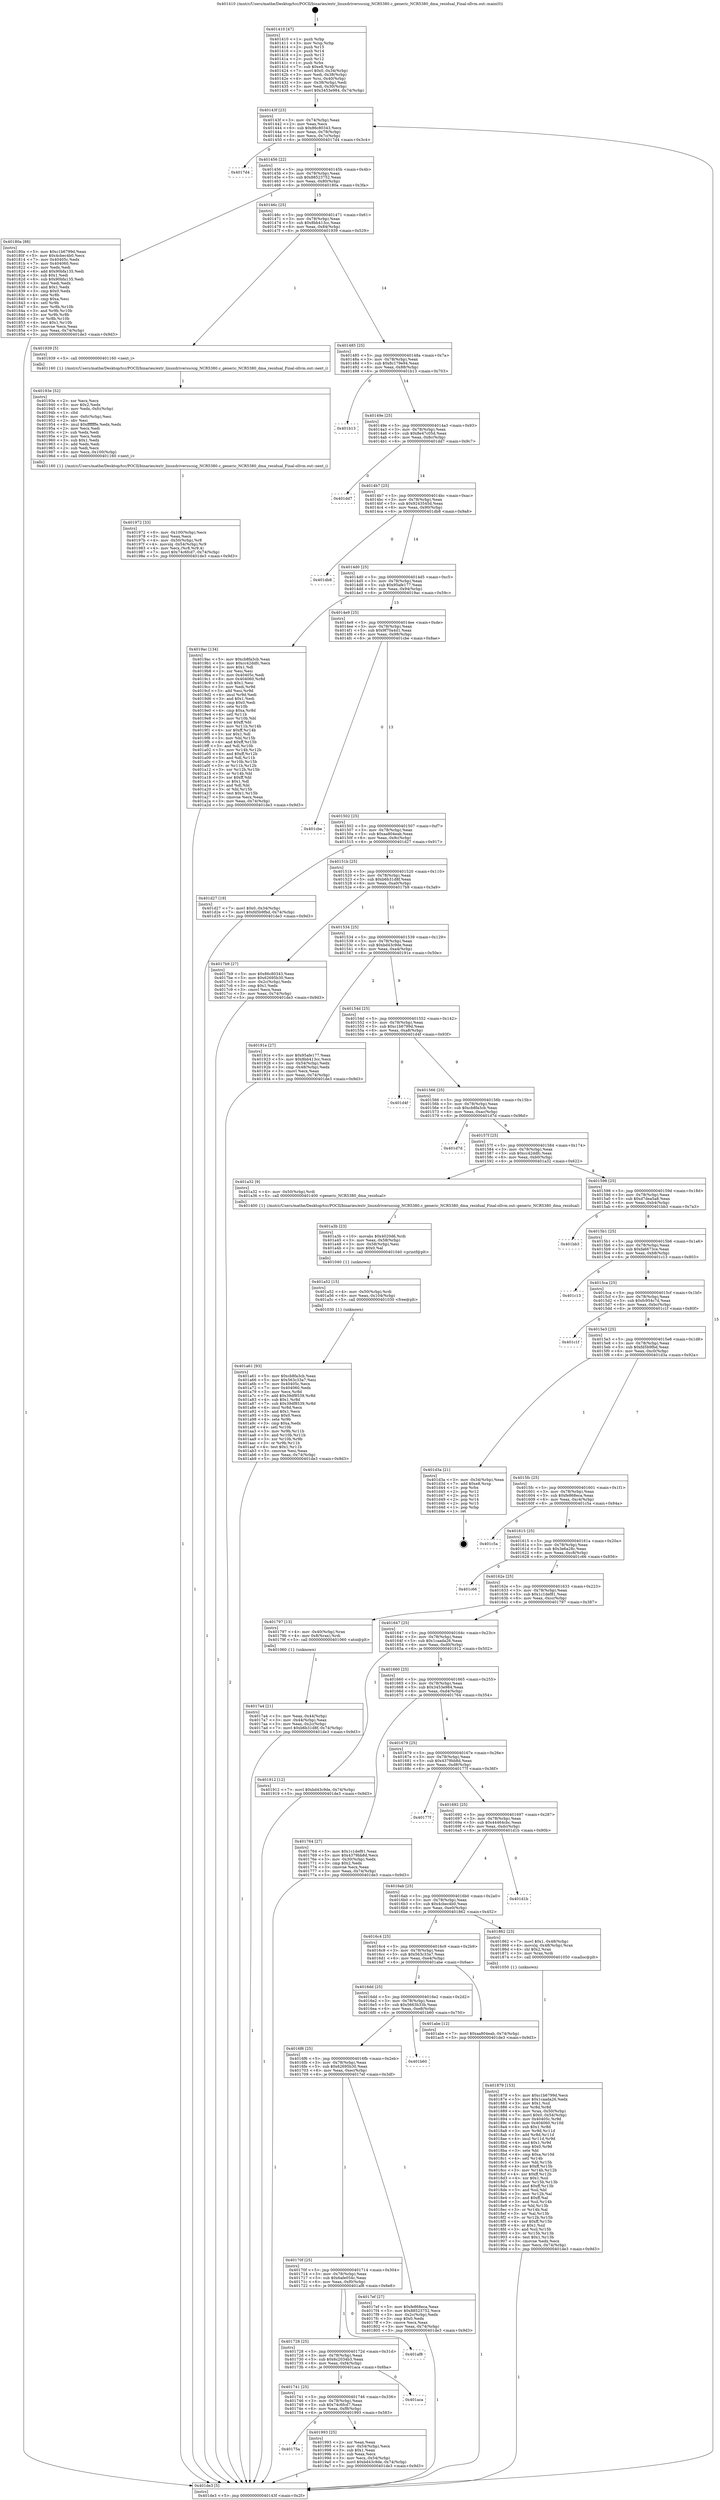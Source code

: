 digraph "0x401410" {
  label = "0x401410 (/mnt/c/Users/mathe/Desktop/tcc/POCII/binaries/extr_linuxdriversscsig_NCR5380.c_generic_NCR5380_dma_residual_Final-ollvm.out::main(0))"
  labelloc = "t"
  node[shape=record]

  Entry [label="",width=0.3,height=0.3,shape=circle,fillcolor=black,style=filled]
  "0x40143f" [label="{
     0x40143f [23]\l
     | [instrs]\l
     &nbsp;&nbsp;0x40143f \<+3\>: mov -0x74(%rbp),%eax\l
     &nbsp;&nbsp;0x401442 \<+2\>: mov %eax,%ecx\l
     &nbsp;&nbsp;0x401444 \<+6\>: sub $0x86c80343,%ecx\l
     &nbsp;&nbsp;0x40144a \<+3\>: mov %eax,-0x78(%rbp)\l
     &nbsp;&nbsp;0x40144d \<+3\>: mov %ecx,-0x7c(%rbp)\l
     &nbsp;&nbsp;0x401450 \<+6\>: je 00000000004017d4 \<main+0x3c4\>\l
  }"]
  "0x4017d4" [label="{
     0x4017d4\l
  }", style=dashed]
  "0x401456" [label="{
     0x401456 [22]\l
     | [instrs]\l
     &nbsp;&nbsp;0x401456 \<+5\>: jmp 000000000040145b \<main+0x4b\>\l
     &nbsp;&nbsp;0x40145b \<+3\>: mov -0x78(%rbp),%eax\l
     &nbsp;&nbsp;0x40145e \<+5\>: sub $0x88523752,%eax\l
     &nbsp;&nbsp;0x401463 \<+3\>: mov %eax,-0x80(%rbp)\l
     &nbsp;&nbsp;0x401466 \<+6\>: je 000000000040180a \<main+0x3fa\>\l
  }"]
  Exit [label="",width=0.3,height=0.3,shape=circle,fillcolor=black,style=filled,peripheries=2]
  "0x40180a" [label="{
     0x40180a [88]\l
     | [instrs]\l
     &nbsp;&nbsp;0x40180a \<+5\>: mov $0xc1b6799d,%eax\l
     &nbsp;&nbsp;0x40180f \<+5\>: mov $0x4cbec4b0,%ecx\l
     &nbsp;&nbsp;0x401814 \<+7\>: mov 0x40405c,%edx\l
     &nbsp;&nbsp;0x40181b \<+7\>: mov 0x404060,%esi\l
     &nbsp;&nbsp;0x401822 \<+2\>: mov %edx,%edi\l
     &nbsp;&nbsp;0x401824 \<+6\>: add $0x90bfa135,%edi\l
     &nbsp;&nbsp;0x40182a \<+3\>: sub $0x1,%edi\l
     &nbsp;&nbsp;0x40182d \<+6\>: sub $0x90bfa135,%edi\l
     &nbsp;&nbsp;0x401833 \<+3\>: imul %edi,%edx\l
     &nbsp;&nbsp;0x401836 \<+3\>: and $0x1,%edx\l
     &nbsp;&nbsp;0x401839 \<+3\>: cmp $0x0,%edx\l
     &nbsp;&nbsp;0x40183c \<+4\>: sete %r8b\l
     &nbsp;&nbsp;0x401840 \<+3\>: cmp $0xa,%esi\l
     &nbsp;&nbsp;0x401843 \<+4\>: setl %r9b\l
     &nbsp;&nbsp;0x401847 \<+3\>: mov %r8b,%r10b\l
     &nbsp;&nbsp;0x40184a \<+3\>: and %r9b,%r10b\l
     &nbsp;&nbsp;0x40184d \<+3\>: xor %r9b,%r8b\l
     &nbsp;&nbsp;0x401850 \<+3\>: or %r8b,%r10b\l
     &nbsp;&nbsp;0x401853 \<+4\>: test $0x1,%r10b\l
     &nbsp;&nbsp;0x401857 \<+3\>: cmovne %ecx,%eax\l
     &nbsp;&nbsp;0x40185a \<+3\>: mov %eax,-0x74(%rbp)\l
     &nbsp;&nbsp;0x40185d \<+5\>: jmp 0000000000401de3 \<main+0x9d3\>\l
  }"]
  "0x40146c" [label="{
     0x40146c [25]\l
     | [instrs]\l
     &nbsp;&nbsp;0x40146c \<+5\>: jmp 0000000000401471 \<main+0x61\>\l
     &nbsp;&nbsp;0x401471 \<+3\>: mov -0x78(%rbp),%eax\l
     &nbsp;&nbsp;0x401474 \<+5\>: sub $0x8bb413cc,%eax\l
     &nbsp;&nbsp;0x401479 \<+6\>: mov %eax,-0x84(%rbp)\l
     &nbsp;&nbsp;0x40147f \<+6\>: je 0000000000401939 \<main+0x529\>\l
  }"]
  "0x401a61" [label="{
     0x401a61 [93]\l
     | [instrs]\l
     &nbsp;&nbsp;0x401a61 \<+5\>: mov $0xcb8fa3cb,%eax\l
     &nbsp;&nbsp;0x401a66 \<+5\>: mov $0x563c33a7,%esi\l
     &nbsp;&nbsp;0x401a6b \<+7\>: mov 0x40405c,%ecx\l
     &nbsp;&nbsp;0x401a72 \<+7\>: mov 0x404060,%edx\l
     &nbsp;&nbsp;0x401a79 \<+3\>: mov %ecx,%r8d\l
     &nbsp;&nbsp;0x401a7c \<+7\>: add $0x39df8539,%r8d\l
     &nbsp;&nbsp;0x401a83 \<+4\>: sub $0x1,%r8d\l
     &nbsp;&nbsp;0x401a87 \<+7\>: sub $0x39df8539,%r8d\l
     &nbsp;&nbsp;0x401a8e \<+4\>: imul %r8d,%ecx\l
     &nbsp;&nbsp;0x401a92 \<+3\>: and $0x1,%ecx\l
     &nbsp;&nbsp;0x401a95 \<+3\>: cmp $0x0,%ecx\l
     &nbsp;&nbsp;0x401a98 \<+4\>: sete %r9b\l
     &nbsp;&nbsp;0x401a9c \<+3\>: cmp $0xa,%edx\l
     &nbsp;&nbsp;0x401a9f \<+4\>: setl %r10b\l
     &nbsp;&nbsp;0x401aa3 \<+3\>: mov %r9b,%r11b\l
     &nbsp;&nbsp;0x401aa6 \<+3\>: and %r10b,%r11b\l
     &nbsp;&nbsp;0x401aa9 \<+3\>: xor %r10b,%r9b\l
     &nbsp;&nbsp;0x401aac \<+3\>: or %r9b,%r11b\l
     &nbsp;&nbsp;0x401aaf \<+4\>: test $0x1,%r11b\l
     &nbsp;&nbsp;0x401ab3 \<+3\>: cmovne %esi,%eax\l
     &nbsp;&nbsp;0x401ab6 \<+3\>: mov %eax,-0x74(%rbp)\l
     &nbsp;&nbsp;0x401ab9 \<+5\>: jmp 0000000000401de3 \<main+0x9d3\>\l
  }"]
  "0x401939" [label="{
     0x401939 [5]\l
     | [instrs]\l
     &nbsp;&nbsp;0x401939 \<+5\>: call 0000000000401160 \<next_i\>\l
     | [calls]\l
     &nbsp;&nbsp;0x401160 \{1\} (/mnt/c/Users/mathe/Desktop/tcc/POCII/binaries/extr_linuxdriversscsig_NCR5380.c_generic_NCR5380_dma_residual_Final-ollvm.out::next_i)\l
  }"]
  "0x401485" [label="{
     0x401485 [25]\l
     | [instrs]\l
     &nbsp;&nbsp;0x401485 \<+5\>: jmp 000000000040148a \<main+0x7a\>\l
     &nbsp;&nbsp;0x40148a \<+3\>: mov -0x78(%rbp),%eax\l
     &nbsp;&nbsp;0x40148d \<+5\>: sub $0x8c179e94,%eax\l
     &nbsp;&nbsp;0x401492 \<+6\>: mov %eax,-0x88(%rbp)\l
     &nbsp;&nbsp;0x401498 \<+6\>: je 0000000000401b13 \<main+0x703\>\l
  }"]
  "0x401a52" [label="{
     0x401a52 [15]\l
     | [instrs]\l
     &nbsp;&nbsp;0x401a52 \<+4\>: mov -0x50(%rbp),%rdi\l
     &nbsp;&nbsp;0x401a56 \<+6\>: mov %eax,-0x104(%rbp)\l
     &nbsp;&nbsp;0x401a5c \<+5\>: call 0000000000401030 \<free@plt\>\l
     | [calls]\l
     &nbsp;&nbsp;0x401030 \{1\} (unknown)\l
  }"]
  "0x401b13" [label="{
     0x401b13\l
  }", style=dashed]
  "0x40149e" [label="{
     0x40149e [25]\l
     | [instrs]\l
     &nbsp;&nbsp;0x40149e \<+5\>: jmp 00000000004014a3 \<main+0x93\>\l
     &nbsp;&nbsp;0x4014a3 \<+3\>: mov -0x78(%rbp),%eax\l
     &nbsp;&nbsp;0x4014a6 \<+5\>: sub $0x8e47c05d,%eax\l
     &nbsp;&nbsp;0x4014ab \<+6\>: mov %eax,-0x8c(%rbp)\l
     &nbsp;&nbsp;0x4014b1 \<+6\>: je 0000000000401dd7 \<main+0x9c7\>\l
  }"]
  "0x401a3b" [label="{
     0x401a3b [23]\l
     | [instrs]\l
     &nbsp;&nbsp;0x401a3b \<+10\>: movabs $0x4020d6,%rdi\l
     &nbsp;&nbsp;0x401a45 \<+3\>: mov %eax,-0x58(%rbp)\l
     &nbsp;&nbsp;0x401a48 \<+3\>: mov -0x58(%rbp),%esi\l
     &nbsp;&nbsp;0x401a4b \<+2\>: mov $0x0,%al\l
     &nbsp;&nbsp;0x401a4d \<+5\>: call 0000000000401040 \<printf@plt\>\l
     | [calls]\l
     &nbsp;&nbsp;0x401040 \{1\} (unknown)\l
  }"]
  "0x401dd7" [label="{
     0x401dd7\l
  }", style=dashed]
  "0x4014b7" [label="{
     0x4014b7 [25]\l
     | [instrs]\l
     &nbsp;&nbsp;0x4014b7 \<+5\>: jmp 00000000004014bc \<main+0xac\>\l
     &nbsp;&nbsp;0x4014bc \<+3\>: mov -0x78(%rbp),%eax\l
     &nbsp;&nbsp;0x4014bf \<+5\>: sub $0x9243545d,%eax\l
     &nbsp;&nbsp;0x4014c4 \<+6\>: mov %eax,-0x90(%rbp)\l
     &nbsp;&nbsp;0x4014ca \<+6\>: je 0000000000401db8 \<main+0x9a8\>\l
  }"]
  "0x40175a" [label="{
     0x40175a\l
  }", style=dashed]
  "0x401db8" [label="{
     0x401db8\l
  }", style=dashed]
  "0x4014d0" [label="{
     0x4014d0 [25]\l
     | [instrs]\l
     &nbsp;&nbsp;0x4014d0 \<+5\>: jmp 00000000004014d5 \<main+0xc5\>\l
     &nbsp;&nbsp;0x4014d5 \<+3\>: mov -0x78(%rbp),%eax\l
     &nbsp;&nbsp;0x4014d8 \<+5\>: sub $0x95afe177,%eax\l
     &nbsp;&nbsp;0x4014dd \<+6\>: mov %eax,-0x94(%rbp)\l
     &nbsp;&nbsp;0x4014e3 \<+6\>: je 00000000004019ac \<main+0x59c\>\l
  }"]
  "0x401993" [label="{
     0x401993 [25]\l
     | [instrs]\l
     &nbsp;&nbsp;0x401993 \<+2\>: xor %eax,%eax\l
     &nbsp;&nbsp;0x401995 \<+3\>: mov -0x54(%rbp),%ecx\l
     &nbsp;&nbsp;0x401998 \<+3\>: sub $0x1,%eax\l
     &nbsp;&nbsp;0x40199b \<+2\>: sub %eax,%ecx\l
     &nbsp;&nbsp;0x40199d \<+3\>: mov %ecx,-0x54(%rbp)\l
     &nbsp;&nbsp;0x4019a0 \<+7\>: movl $0xbd43c9de,-0x74(%rbp)\l
     &nbsp;&nbsp;0x4019a7 \<+5\>: jmp 0000000000401de3 \<main+0x9d3\>\l
  }"]
  "0x4019ac" [label="{
     0x4019ac [134]\l
     | [instrs]\l
     &nbsp;&nbsp;0x4019ac \<+5\>: mov $0xcb8fa3cb,%eax\l
     &nbsp;&nbsp;0x4019b1 \<+5\>: mov $0xcc42ddfc,%ecx\l
     &nbsp;&nbsp;0x4019b6 \<+2\>: mov $0x1,%dl\l
     &nbsp;&nbsp;0x4019b8 \<+2\>: xor %esi,%esi\l
     &nbsp;&nbsp;0x4019ba \<+7\>: mov 0x40405c,%edi\l
     &nbsp;&nbsp;0x4019c1 \<+8\>: mov 0x404060,%r8d\l
     &nbsp;&nbsp;0x4019c9 \<+3\>: sub $0x1,%esi\l
     &nbsp;&nbsp;0x4019cc \<+3\>: mov %edi,%r9d\l
     &nbsp;&nbsp;0x4019cf \<+3\>: add %esi,%r9d\l
     &nbsp;&nbsp;0x4019d2 \<+4\>: imul %r9d,%edi\l
     &nbsp;&nbsp;0x4019d6 \<+3\>: and $0x1,%edi\l
     &nbsp;&nbsp;0x4019d9 \<+3\>: cmp $0x0,%edi\l
     &nbsp;&nbsp;0x4019dc \<+4\>: sete %r10b\l
     &nbsp;&nbsp;0x4019e0 \<+4\>: cmp $0xa,%r8d\l
     &nbsp;&nbsp;0x4019e4 \<+4\>: setl %r11b\l
     &nbsp;&nbsp;0x4019e8 \<+3\>: mov %r10b,%bl\l
     &nbsp;&nbsp;0x4019eb \<+3\>: xor $0xff,%bl\l
     &nbsp;&nbsp;0x4019ee \<+3\>: mov %r11b,%r14b\l
     &nbsp;&nbsp;0x4019f1 \<+4\>: xor $0xff,%r14b\l
     &nbsp;&nbsp;0x4019f5 \<+3\>: xor $0x1,%dl\l
     &nbsp;&nbsp;0x4019f8 \<+3\>: mov %bl,%r15b\l
     &nbsp;&nbsp;0x4019fb \<+4\>: and $0xff,%r15b\l
     &nbsp;&nbsp;0x4019ff \<+3\>: and %dl,%r10b\l
     &nbsp;&nbsp;0x401a02 \<+3\>: mov %r14b,%r12b\l
     &nbsp;&nbsp;0x401a05 \<+4\>: and $0xff,%r12b\l
     &nbsp;&nbsp;0x401a09 \<+3\>: and %dl,%r11b\l
     &nbsp;&nbsp;0x401a0c \<+3\>: or %r10b,%r15b\l
     &nbsp;&nbsp;0x401a0f \<+3\>: or %r11b,%r12b\l
     &nbsp;&nbsp;0x401a12 \<+3\>: xor %r12b,%r15b\l
     &nbsp;&nbsp;0x401a15 \<+3\>: or %r14b,%bl\l
     &nbsp;&nbsp;0x401a18 \<+3\>: xor $0xff,%bl\l
     &nbsp;&nbsp;0x401a1b \<+3\>: or $0x1,%dl\l
     &nbsp;&nbsp;0x401a1e \<+2\>: and %dl,%bl\l
     &nbsp;&nbsp;0x401a20 \<+3\>: or %bl,%r15b\l
     &nbsp;&nbsp;0x401a23 \<+4\>: test $0x1,%r15b\l
     &nbsp;&nbsp;0x401a27 \<+3\>: cmovne %ecx,%eax\l
     &nbsp;&nbsp;0x401a2a \<+3\>: mov %eax,-0x74(%rbp)\l
     &nbsp;&nbsp;0x401a2d \<+5\>: jmp 0000000000401de3 \<main+0x9d3\>\l
  }"]
  "0x4014e9" [label="{
     0x4014e9 [25]\l
     | [instrs]\l
     &nbsp;&nbsp;0x4014e9 \<+5\>: jmp 00000000004014ee \<main+0xde\>\l
     &nbsp;&nbsp;0x4014ee \<+3\>: mov -0x78(%rbp),%eax\l
     &nbsp;&nbsp;0x4014f1 \<+5\>: sub $0x9f70a4d1,%eax\l
     &nbsp;&nbsp;0x4014f6 \<+6\>: mov %eax,-0x98(%rbp)\l
     &nbsp;&nbsp;0x4014fc \<+6\>: je 0000000000401cbe \<main+0x8ae\>\l
  }"]
  "0x401741" [label="{
     0x401741 [25]\l
     | [instrs]\l
     &nbsp;&nbsp;0x401741 \<+5\>: jmp 0000000000401746 \<main+0x336\>\l
     &nbsp;&nbsp;0x401746 \<+3\>: mov -0x78(%rbp),%eax\l
     &nbsp;&nbsp;0x401749 \<+5\>: sub $0x74c6fcd7,%eax\l
     &nbsp;&nbsp;0x40174e \<+6\>: mov %eax,-0xf8(%rbp)\l
     &nbsp;&nbsp;0x401754 \<+6\>: je 0000000000401993 \<main+0x583\>\l
  }"]
  "0x401cbe" [label="{
     0x401cbe\l
  }", style=dashed]
  "0x401502" [label="{
     0x401502 [25]\l
     | [instrs]\l
     &nbsp;&nbsp;0x401502 \<+5\>: jmp 0000000000401507 \<main+0xf7\>\l
     &nbsp;&nbsp;0x401507 \<+3\>: mov -0x78(%rbp),%eax\l
     &nbsp;&nbsp;0x40150a \<+5\>: sub $0xaa804eab,%eax\l
     &nbsp;&nbsp;0x40150f \<+6\>: mov %eax,-0x9c(%rbp)\l
     &nbsp;&nbsp;0x401515 \<+6\>: je 0000000000401d27 \<main+0x917\>\l
  }"]
  "0x401aca" [label="{
     0x401aca\l
  }", style=dashed]
  "0x401d27" [label="{
     0x401d27 [19]\l
     | [instrs]\l
     &nbsp;&nbsp;0x401d27 \<+7\>: movl $0x0,-0x34(%rbp)\l
     &nbsp;&nbsp;0x401d2e \<+7\>: movl $0xfd5b9fbd,-0x74(%rbp)\l
     &nbsp;&nbsp;0x401d35 \<+5\>: jmp 0000000000401de3 \<main+0x9d3\>\l
  }"]
  "0x40151b" [label="{
     0x40151b [25]\l
     | [instrs]\l
     &nbsp;&nbsp;0x40151b \<+5\>: jmp 0000000000401520 \<main+0x110\>\l
     &nbsp;&nbsp;0x401520 \<+3\>: mov -0x78(%rbp),%eax\l
     &nbsp;&nbsp;0x401523 \<+5\>: sub $0xb6b31d8f,%eax\l
     &nbsp;&nbsp;0x401528 \<+6\>: mov %eax,-0xa0(%rbp)\l
     &nbsp;&nbsp;0x40152e \<+6\>: je 00000000004017b9 \<main+0x3a9\>\l
  }"]
  "0x401728" [label="{
     0x401728 [25]\l
     | [instrs]\l
     &nbsp;&nbsp;0x401728 \<+5\>: jmp 000000000040172d \<main+0x31d\>\l
     &nbsp;&nbsp;0x40172d \<+3\>: mov -0x78(%rbp),%eax\l
     &nbsp;&nbsp;0x401730 \<+5\>: sub $0x6c2034b3,%eax\l
     &nbsp;&nbsp;0x401735 \<+6\>: mov %eax,-0xf4(%rbp)\l
     &nbsp;&nbsp;0x40173b \<+6\>: je 0000000000401aca \<main+0x6ba\>\l
  }"]
  "0x4017b9" [label="{
     0x4017b9 [27]\l
     | [instrs]\l
     &nbsp;&nbsp;0x4017b9 \<+5\>: mov $0x86c80343,%eax\l
     &nbsp;&nbsp;0x4017be \<+5\>: mov $0x62695b30,%ecx\l
     &nbsp;&nbsp;0x4017c3 \<+3\>: mov -0x2c(%rbp),%edx\l
     &nbsp;&nbsp;0x4017c6 \<+3\>: cmp $0x1,%edx\l
     &nbsp;&nbsp;0x4017c9 \<+3\>: cmovl %ecx,%eax\l
     &nbsp;&nbsp;0x4017cc \<+3\>: mov %eax,-0x74(%rbp)\l
     &nbsp;&nbsp;0x4017cf \<+5\>: jmp 0000000000401de3 \<main+0x9d3\>\l
  }"]
  "0x401534" [label="{
     0x401534 [25]\l
     | [instrs]\l
     &nbsp;&nbsp;0x401534 \<+5\>: jmp 0000000000401539 \<main+0x129\>\l
     &nbsp;&nbsp;0x401539 \<+3\>: mov -0x78(%rbp),%eax\l
     &nbsp;&nbsp;0x40153c \<+5\>: sub $0xbd43c9de,%eax\l
     &nbsp;&nbsp;0x401541 \<+6\>: mov %eax,-0xa4(%rbp)\l
     &nbsp;&nbsp;0x401547 \<+6\>: je 000000000040191e \<main+0x50e\>\l
  }"]
  "0x401af8" [label="{
     0x401af8\l
  }", style=dashed]
  "0x40191e" [label="{
     0x40191e [27]\l
     | [instrs]\l
     &nbsp;&nbsp;0x40191e \<+5\>: mov $0x95afe177,%eax\l
     &nbsp;&nbsp;0x401923 \<+5\>: mov $0x8bb413cc,%ecx\l
     &nbsp;&nbsp;0x401928 \<+3\>: mov -0x54(%rbp),%edx\l
     &nbsp;&nbsp;0x40192b \<+3\>: cmp -0x48(%rbp),%edx\l
     &nbsp;&nbsp;0x40192e \<+3\>: cmovl %ecx,%eax\l
     &nbsp;&nbsp;0x401931 \<+3\>: mov %eax,-0x74(%rbp)\l
     &nbsp;&nbsp;0x401934 \<+5\>: jmp 0000000000401de3 \<main+0x9d3\>\l
  }"]
  "0x40154d" [label="{
     0x40154d [25]\l
     | [instrs]\l
     &nbsp;&nbsp;0x40154d \<+5\>: jmp 0000000000401552 \<main+0x142\>\l
     &nbsp;&nbsp;0x401552 \<+3\>: mov -0x78(%rbp),%eax\l
     &nbsp;&nbsp;0x401555 \<+5\>: sub $0xc1b6799d,%eax\l
     &nbsp;&nbsp;0x40155a \<+6\>: mov %eax,-0xa8(%rbp)\l
     &nbsp;&nbsp;0x401560 \<+6\>: je 0000000000401d4f \<main+0x93f\>\l
  }"]
  "0x401972" [label="{
     0x401972 [33]\l
     | [instrs]\l
     &nbsp;&nbsp;0x401972 \<+6\>: mov -0x100(%rbp),%ecx\l
     &nbsp;&nbsp;0x401978 \<+3\>: imul %eax,%ecx\l
     &nbsp;&nbsp;0x40197b \<+4\>: mov -0x50(%rbp),%r8\l
     &nbsp;&nbsp;0x40197f \<+4\>: movslq -0x54(%rbp),%r9\l
     &nbsp;&nbsp;0x401983 \<+4\>: mov %ecx,(%r8,%r9,4)\l
     &nbsp;&nbsp;0x401987 \<+7\>: movl $0x74c6fcd7,-0x74(%rbp)\l
     &nbsp;&nbsp;0x40198e \<+5\>: jmp 0000000000401de3 \<main+0x9d3\>\l
  }"]
  "0x401d4f" [label="{
     0x401d4f\l
  }", style=dashed]
  "0x401566" [label="{
     0x401566 [25]\l
     | [instrs]\l
     &nbsp;&nbsp;0x401566 \<+5\>: jmp 000000000040156b \<main+0x15b\>\l
     &nbsp;&nbsp;0x40156b \<+3\>: mov -0x78(%rbp),%eax\l
     &nbsp;&nbsp;0x40156e \<+5\>: sub $0xcb8fa3cb,%eax\l
     &nbsp;&nbsp;0x401573 \<+6\>: mov %eax,-0xac(%rbp)\l
     &nbsp;&nbsp;0x401579 \<+6\>: je 0000000000401d7d \<main+0x96d\>\l
  }"]
  "0x40193e" [label="{
     0x40193e [52]\l
     | [instrs]\l
     &nbsp;&nbsp;0x40193e \<+2\>: xor %ecx,%ecx\l
     &nbsp;&nbsp;0x401940 \<+5\>: mov $0x2,%edx\l
     &nbsp;&nbsp;0x401945 \<+6\>: mov %edx,-0xfc(%rbp)\l
     &nbsp;&nbsp;0x40194b \<+1\>: cltd\l
     &nbsp;&nbsp;0x40194c \<+6\>: mov -0xfc(%rbp),%esi\l
     &nbsp;&nbsp;0x401952 \<+2\>: idiv %esi\l
     &nbsp;&nbsp;0x401954 \<+6\>: imul $0xfffffffe,%edx,%edx\l
     &nbsp;&nbsp;0x40195a \<+2\>: mov %ecx,%edi\l
     &nbsp;&nbsp;0x40195c \<+2\>: sub %edx,%edi\l
     &nbsp;&nbsp;0x40195e \<+2\>: mov %ecx,%edx\l
     &nbsp;&nbsp;0x401960 \<+3\>: sub $0x1,%edx\l
     &nbsp;&nbsp;0x401963 \<+2\>: add %edx,%edi\l
     &nbsp;&nbsp;0x401965 \<+2\>: sub %edi,%ecx\l
     &nbsp;&nbsp;0x401967 \<+6\>: mov %ecx,-0x100(%rbp)\l
     &nbsp;&nbsp;0x40196d \<+5\>: call 0000000000401160 \<next_i\>\l
     | [calls]\l
     &nbsp;&nbsp;0x401160 \{1\} (/mnt/c/Users/mathe/Desktop/tcc/POCII/binaries/extr_linuxdriversscsig_NCR5380.c_generic_NCR5380_dma_residual_Final-ollvm.out::next_i)\l
  }"]
  "0x401d7d" [label="{
     0x401d7d\l
  }", style=dashed]
  "0x40157f" [label="{
     0x40157f [25]\l
     | [instrs]\l
     &nbsp;&nbsp;0x40157f \<+5\>: jmp 0000000000401584 \<main+0x174\>\l
     &nbsp;&nbsp;0x401584 \<+3\>: mov -0x78(%rbp),%eax\l
     &nbsp;&nbsp;0x401587 \<+5\>: sub $0xcc42ddfc,%eax\l
     &nbsp;&nbsp;0x40158c \<+6\>: mov %eax,-0xb0(%rbp)\l
     &nbsp;&nbsp;0x401592 \<+6\>: je 0000000000401a32 \<main+0x622\>\l
  }"]
  "0x401879" [label="{
     0x401879 [153]\l
     | [instrs]\l
     &nbsp;&nbsp;0x401879 \<+5\>: mov $0xc1b6799d,%ecx\l
     &nbsp;&nbsp;0x40187e \<+5\>: mov $0x1caada26,%edx\l
     &nbsp;&nbsp;0x401883 \<+3\>: mov $0x1,%sil\l
     &nbsp;&nbsp;0x401886 \<+3\>: xor %r8d,%r8d\l
     &nbsp;&nbsp;0x401889 \<+4\>: mov %rax,-0x50(%rbp)\l
     &nbsp;&nbsp;0x40188d \<+7\>: movl $0x0,-0x54(%rbp)\l
     &nbsp;&nbsp;0x401894 \<+8\>: mov 0x40405c,%r9d\l
     &nbsp;&nbsp;0x40189c \<+8\>: mov 0x404060,%r10d\l
     &nbsp;&nbsp;0x4018a4 \<+4\>: sub $0x1,%r8d\l
     &nbsp;&nbsp;0x4018a8 \<+3\>: mov %r9d,%r11d\l
     &nbsp;&nbsp;0x4018ab \<+3\>: add %r8d,%r11d\l
     &nbsp;&nbsp;0x4018ae \<+4\>: imul %r11d,%r9d\l
     &nbsp;&nbsp;0x4018b2 \<+4\>: and $0x1,%r9d\l
     &nbsp;&nbsp;0x4018b6 \<+4\>: cmp $0x0,%r9d\l
     &nbsp;&nbsp;0x4018ba \<+3\>: sete %bl\l
     &nbsp;&nbsp;0x4018bd \<+4\>: cmp $0xa,%r10d\l
     &nbsp;&nbsp;0x4018c1 \<+4\>: setl %r14b\l
     &nbsp;&nbsp;0x4018c5 \<+3\>: mov %bl,%r15b\l
     &nbsp;&nbsp;0x4018c8 \<+4\>: xor $0xff,%r15b\l
     &nbsp;&nbsp;0x4018cc \<+3\>: mov %r14b,%r12b\l
     &nbsp;&nbsp;0x4018cf \<+4\>: xor $0xff,%r12b\l
     &nbsp;&nbsp;0x4018d3 \<+4\>: xor $0x1,%sil\l
     &nbsp;&nbsp;0x4018d7 \<+3\>: mov %r15b,%r13b\l
     &nbsp;&nbsp;0x4018da \<+4\>: and $0xff,%r13b\l
     &nbsp;&nbsp;0x4018de \<+3\>: and %sil,%bl\l
     &nbsp;&nbsp;0x4018e1 \<+3\>: mov %r12b,%al\l
     &nbsp;&nbsp;0x4018e4 \<+2\>: and $0xff,%al\l
     &nbsp;&nbsp;0x4018e6 \<+3\>: and %sil,%r14b\l
     &nbsp;&nbsp;0x4018e9 \<+3\>: or %bl,%r13b\l
     &nbsp;&nbsp;0x4018ec \<+3\>: or %r14b,%al\l
     &nbsp;&nbsp;0x4018ef \<+3\>: xor %al,%r13b\l
     &nbsp;&nbsp;0x4018f2 \<+3\>: or %r12b,%r15b\l
     &nbsp;&nbsp;0x4018f5 \<+4\>: xor $0xff,%r15b\l
     &nbsp;&nbsp;0x4018f9 \<+4\>: or $0x1,%sil\l
     &nbsp;&nbsp;0x4018fd \<+3\>: and %sil,%r15b\l
     &nbsp;&nbsp;0x401900 \<+3\>: or %r15b,%r13b\l
     &nbsp;&nbsp;0x401903 \<+4\>: test $0x1,%r13b\l
     &nbsp;&nbsp;0x401907 \<+3\>: cmovne %edx,%ecx\l
     &nbsp;&nbsp;0x40190a \<+3\>: mov %ecx,-0x74(%rbp)\l
     &nbsp;&nbsp;0x40190d \<+5\>: jmp 0000000000401de3 \<main+0x9d3\>\l
  }"]
  "0x401a32" [label="{
     0x401a32 [9]\l
     | [instrs]\l
     &nbsp;&nbsp;0x401a32 \<+4\>: mov -0x50(%rbp),%rdi\l
     &nbsp;&nbsp;0x401a36 \<+5\>: call 0000000000401400 \<generic_NCR5380_dma_residual\>\l
     | [calls]\l
     &nbsp;&nbsp;0x401400 \{1\} (/mnt/c/Users/mathe/Desktop/tcc/POCII/binaries/extr_linuxdriversscsig_NCR5380.c_generic_NCR5380_dma_residual_Final-ollvm.out::generic_NCR5380_dma_residual)\l
  }"]
  "0x401598" [label="{
     0x401598 [25]\l
     | [instrs]\l
     &nbsp;&nbsp;0x401598 \<+5\>: jmp 000000000040159d \<main+0x18d\>\l
     &nbsp;&nbsp;0x40159d \<+3\>: mov -0x78(%rbp),%eax\l
     &nbsp;&nbsp;0x4015a0 \<+5\>: sub $0xd7dea5a8,%eax\l
     &nbsp;&nbsp;0x4015a5 \<+6\>: mov %eax,-0xb4(%rbp)\l
     &nbsp;&nbsp;0x4015ab \<+6\>: je 0000000000401bb3 \<main+0x7a3\>\l
  }"]
  "0x40170f" [label="{
     0x40170f [25]\l
     | [instrs]\l
     &nbsp;&nbsp;0x40170f \<+5\>: jmp 0000000000401714 \<main+0x304\>\l
     &nbsp;&nbsp;0x401714 \<+3\>: mov -0x78(%rbp),%eax\l
     &nbsp;&nbsp;0x401717 \<+5\>: sub $0x6afe054c,%eax\l
     &nbsp;&nbsp;0x40171c \<+6\>: mov %eax,-0xf0(%rbp)\l
     &nbsp;&nbsp;0x401722 \<+6\>: je 0000000000401af8 \<main+0x6e8\>\l
  }"]
  "0x401bb3" [label="{
     0x401bb3\l
  }", style=dashed]
  "0x4015b1" [label="{
     0x4015b1 [25]\l
     | [instrs]\l
     &nbsp;&nbsp;0x4015b1 \<+5\>: jmp 00000000004015b6 \<main+0x1a6\>\l
     &nbsp;&nbsp;0x4015b6 \<+3\>: mov -0x78(%rbp),%eax\l
     &nbsp;&nbsp;0x4015b9 \<+5\>: sub $0xfa6673ce,%eax\l
     &nbsp;&nbsp;0x4015be \<+6\>: mov %eax,-0xb8(%rbp)\l
     &nbsp;&nbsp;0x4015c4 \<+6\>: je 0000000000401c13 \<main+0x803\>\l
  }"]
  "0x4017ef" [label="{
     0x4017ef [27]\l
     | [instrs]\l
     &nbsp;&nbsp;0x4017ef \<+5\>: mov $0xfe868eca,%eax\l
     &nbsp;&nbsp;0x4017f4 \<+5\>: mov $0x88523752,%ecx\l
     &nbsp;&nbsp;0x4017f9 \<+3\>: mov -0x2c(%rbp),%edx\l
     &nbsp;&nbsp;0x4017fc \<+3\>: cmp $0x0,%edx\l
     &nbsp;&nbsp;0x4017ff \<+3\>: cmove %ecx,%eax\l
     &nbsp;&nbsp;0x401802 \<+3\>: mov %eax,-0x74(%rbp)\l
     &nbsp;&nbsp;0x401805 \<+5\>: jmp 0000000000401de3 \<main+0x9d3\>\l
  }"]
  "0x401c13" [label="{
     0x401c13\l
  }", style=dashed]
  "0x4015ca" [label="{
     0x4015ca [25]\l
     | [instrs]\l
     &nbsp;&nbsp;0x4015ca \<+5\>: jmp 00000000004015cf \<main+0x1bf\>\l
     &nbsp;&nbsp;0x4015cf \<+3\>: mov -0x78(%rbp),%eax\l
     &nbsp;&nbsp;0x4015d2 \<+5\>: sub $0xfc954c7d,%eax\l
     &nbsp;&nbsp;0x4015d7 \<+6\>: mov %eax,-0xbc(%rbp)\l
     &nbsp;&nbsp;0x4015dd \<+6\>: je 0000000000401c1f \<main+0x80f\>\l
  }"]
  "0x4016f6" [label="{
     0x4016f6 [25]\l
     | [instrs]\l
     &nbsp;&nbsp;0x4016f6 \<+5\>: jmp 00000000004016fb \<main+0x2eb\>\l
     &nbsp;&nbsp;0x4016fb \<+3\>: mov -0x78(%rbp),%eax\l
     &nbsp;&nbsp;0x4016fe \<+5\>: sub $0x62695b30,%eax\l
     &nbsp;&nbsp;0x401703 \<+6\>: mov %eax,-0xec(%rbp)\l
     &nbsp;&nbsp;0x401709 \<+6\>: je 00000000004017ef \<main+0x3df\>\l
  }"]
  "0x401c1f" [label="{
     0x401c1f\l
  }", style=dashed]
  "0x4015e3" [label="{
     0x4015e3 [25]\l
     | [instrs]\l
     &nbsp;&nbsp;0x4015e3 \<+5\>: jmp 00000000004015e8 \<main+0x1d8\>\l
     &nbsp;&nbsp;0x4015e8 \<+3\>: mov -0x78(%rbp),%eax\l
     &nbsp;&nbsp;0x4015eb \<+5\>: sub $0xfd5b9fbd,%eax\l
     &nbsp;&nbsp;0x4015f0 \<+6\>: mov %eax,-0xc0(%rbp)\l
     &nbsp;&nbsp;0x4015f6 \<+6\>: je 0000000000401d3a \<main+0x92a\>\l
  }"]
  "0x401b60" [label="{
     0x401b60\l
  }", style=dashed]
  "0x401d3a" [label="{
     0x401d3a [21]\l
     | [instrs]\l
     &nbsp;&nbsp;0x401d3a \<+3\>: mov -0x34(%rbp),%eax\l
     &nbsp;&nbsp;0x401d3d \<+7\>: add $0xe8,%rsp\l
     &nbsp;&nbsp;0x401d44 \<+1\>: pop %rbx\l
     &nbsp;&nbsp;0x401d45 \<+2\>: pop %r12\l
     &nbsp;&nbsp;0x401d47 \<+2\>: pop %r13\l
     &nbsp;&nbsp;0x401d49 \<+2\>: pop %r14\l
     &nbsp;&nbsp;0x401d4b \<+2\>: pop %r15\l
     &nbsp;&nbsp;0x401d4d \<+1\>: pop %rbp\l
     &nbsp;&nbsp;0x401d4e \<+1\>: ret\l
  }"]
  "0x4015fc" [label="{
     0x4015fc [25]\l
     | [instrs]\l
     &nbsp;&nbsp;0x4015fc \<+5\>: jmp 0000000000401601 \<main+0x1f1\>\l
     &nbsp;&nbsp;0x401601 \<+3\>: mov -0x78(%rbp),%eax\l
     &nbsp;&nbsp;0x401604 \<+5\>: sub $0xfe868eca,%eax\l
     &nbsp;&nbsp;0x401609 \<+6\>: mov %eax,-0xc4(%rbp)\l
     &nbsp;&nbsp;0x40160f \<+6\>: je 0000000000401c5a \<main+0x84a\>\l
  }"]
  "0x4016dd" [label="{
     0x4016dd [25]\l
     | [instrs]\l
     &nbsp;&nbsp;0x4016dd \<+5\>: jmp 00000000004016e2 \<main+0x2d2\>\l
     &nbsp;&nbsp;0x4016e2 \<+3\>: mov -0x78(%rbp),%eax\l
     &nbsp;&nbsp;0x4016e5 \<+5\>: sub $0x5663b33b,%eax\l
     &nbsp;&nbsp;0x4016ea \<+6\>: mov %eax,-0xe8(%rbp)\l
     &nbsp;&nbsp;0x4016f0 \<+6\>: je 0000000000401b60 \<main+0x750\>\l
  }"]
  "0x401c5a" [label="{
     0x401c5a\l
  }", style=dashed]
  "0x401615" [label="{
     0x401615 [25]\l
     | [instrs]\l
     &nbsp;&nbsp;0x401615 \<+5\>: jmp 000000000040161a \<main+0x20a\>\l
     &nbsp;&nbsp;0x40161a \<+3\>: mov -0x78(%rbp),%eax\l
     &nbsp;&nbsp;0x40161d \<+5\>: sub $0x3e6a28c,%eax\l
     &nbsp;&nbsp;0x401622 \<+6\>: mov %eax,-0xc8(%rbp)\l
     &nbsp;&nbsp;0x401628 \<+6\>: je 0000000000401c66 \<main+0x856\>\l
  }"]
  "0x401abe" [label="{
     0x401abe [12]\l
     | [instrs]\l
     &nbsp;&nbsp;0x401abe \<+7\>: movl $0xaa804eab,-0x74(%rbp)\l
     &nbsp;&nbsp;0x401ac5 \<+5\>: jmp 0000000000401de3 \<main+0x9d3\>\l
  }"]
  "0x401c66" [label="{
     0x401c66\l
  }", style=dashed]
  "0x40162e" [label="{
     0x40162e [25]\l
     | [instrs]\l
     &nbsp;&nbsp;0x40162e \<+5\>: jmp 0000000000401633 \<main+0x223\>\l
     &nbsp;&nbsp;0x401633 \<+3\>: mov -0x78(%rbp),%eax\l
     &nbsp;&nbsp;0x401636 \<+5\>: sub $0x1c1def81,%eax\l
     &nbsp;&nbsp;0x40163b \<+6\>: mov %eax,-0xcc(%rbp)\l
     &nbsp;&nbsp;0x401641 \<+6\>: je 0000000000401797 \<main+0x387\>\l
  }"]
  "0x4016c4" [label="{
     0x4016c4 [25]\l
     | [instrs]\l
     &nbsp;&nbsp;0x4016c4 \<+5\>: jmp 00000000004016c9 \<main+0x2b9\>\l
     &nbsp;&nbsp;0x4016c9 \<+3\>: mov -0x78(%rbp),%eax\l
     &nbsp;&nbsp;0x4016cc \<+5\>: sub $0x563c33a7,%eax\l
     &nbsp;&nbsp;0x4016d1 \<+6\>: mov %eax,-0xe4(%rbp)\l
     &nbsp;&nbsp;0x4016d7 \<+6\>: je 0000000000401abe \<main+0x6ae\>\l
  }"]
  "0x401797" [label="{
     0x401797 [13]\l
     | [instrs]\l
     &nbsp;&nbsp;0x401797 \<+4\>: mov -0x40(%rbp),%rax\l
     &nbsp;&nbsp;0x40179b \<+4\>: mov 0x8(%rax),%rdi\l
     &nbsp;&nbsp;0x40179f \<+5\>: call 0000000000401060 \<atoi@plt\>\l
     | [calls]\l
     &nbsp;&nbsp;0x401060 \{1\} (unknown)\l
  }"]
  "0x401647" [label="{
     0x401647 [25]\l
     | [instrs]\l
     &nbsp;&nbsp;0x401647 \<+5\>: jmp 000000000040164c \<main+0x23c\>\l
     &nbsp;&nbsp;0x40164c \<+3\>: mov -0x78(%rbp),%eax\l
     &nbsp;&nbsp;0x40164f \<+5\>: sub $0x1caada26,%eax\l
     &nbsp;&nbsp;0x401654 \<+6\>: mov %eax,-0xd0(%rbp)\l
     &nbsp;&nbsp;0x40165a \<+6\>: je 0000000000401912 \<main+0x502\>\l
  }"]
  "0x401862" [label="{
     0x401862 [23]\l
     | [instrs]\l
     &nbsp;&nbsp;0x401862 \<+7\>: movl $0x1,-0x48(%rbp)\l
     &nbsp;&nbsp;0x401869 \<+4\>: movslq -0x48(%rbp),%rax\l
     &nbsp;&nbsp;0x40186d \<+4\>: shl $0x2,%rax\l
     &nbsp;&nbsp;0x401871 \<+3\>: mov %rax,%rdi\l
     &nbsp;&nbsp;0x401874 \<+5\>: call 0000000000401050 \<malloc@plt\>\l
     | [calls]\l
     &nbsp;&nbsp;0x401050 \{1\} (unknown)\l
  }"]
  "0x401912" [label="{
     0x401912 [12]\l
     | [instrs]\l
     &nbsp;&nbsp;0x401912 \<+7\>: movl $0xbd43c9de,-0x74(%rbp)\l
     &nbsp;&nbsp;0x401919 \<+5\>: jmp 0000000000401de3 \<main+0x9d3\>\l
  }"]
  "0x401660" [label="{
     0x401660 [25]\l
     | [instrs]\l
     &nbsp;&nbsp;0x401660 \<+5\>: jmp 0000000000401665 \<main+0x255\>\l
     &nbsp;&nbsp;0x401665 \<+3\>: mov -0x78(%rbp),%eax\l
     &nbsp;&nbsp;0x401668 \<+5\>: sub $0x3453e984,%eax\l
     &nbsp;&nbsp;0x40166d \<+6\>: mov %eax,-0xd4(%rbp)\l
     &nbsp;&nbsp;0x401673 \<+6\>: je 0000000000401764 \<main+0x354\>\l
  }"]
  "0x4016ab" [label="{
     0x4016ab [25]\l
     | [instrs]\l
     &nbsp;&nbsp;0x4016ab \<+5\>: jmp 00000000004016b0 \<main+0x2a0\>\l
     &nbsp;&nbsp;0x4016b0 \<+3\>: mov -0x78(%rbp),%eax\l
     &nbsp;&nbsp;0x4016b3 \<+5\>: sub $0x4cbec4b0,%eax\l
     &nbsp;&nbsp;0x4016b8 \<+6\>: mov %eax,-0xe0(%rbp)\l
     &nbsp;&nbsp;0x4016be \<+6\>: je 0000000000401862 \<main+0x452\>\l
  }"]
  "0x401764" [label="{
     0x401764 [27]\l
     | [instrs]\l
     &nbsp;&nbsp;0x401764 \<+5\>: mov $0x1c1def81,%eax\l
     &nbsp;&nbsp;0x401769 \<+5\>: mov $0x4379bb8d,%ecx\l
     &nbsp;&nbsp;0x40176e \<+3\>: mov -0x30(%rbp),%edx\l
     &nbsp;&nbsp;0x401771 \<+3\>: cmp $0x2,%edx\l
     &nbsp;&nbsp;0x401774 \<+3\>: cmovne %ecx,%eax\l
     &nbsp;&nbsp;0x401777 \<+3\>: mov %eax,-0x74(%rbp)\l
     &nbsp;&nbsp;0x40177a \<+5\>: jmp 0000000000401de3 \<main+0x9d3\>\l
  }"]
  "0x401679" [label="{
     0x401679 [25]\l
     | [instrs]\l
     &nbsp;&nbsp;0x401679 \<+5\>: jmp 000000000040167e \<main+0x26e\>\l
     &nbsp;&nbsp;0x40167e \<+3\>: mov -0x78(%rbp),%eax\l
     &nbsp;&nbsp;0x401681 \<+5\>: sub $0x4379bb8d,%eax\l
     &nbsp;&nbsp;0x401686 \<+6\>: mov %eax,-0xd8(%rbp)\l
     &nbsp;&nbsp;0x40168c \<+6\>: je 000000000040177f \<main+0x36f\>\l
  }"]
  "0x401de3" [label="{
     0x401de3 [5]\l
     | [instrs]\l
     &nbsp;&nbsp;0x401de3 \<+5\>: jmp 000000000040143f \<main+0x2f\>\l
  }"]
  "0x401410" [label="{
     0x401410 [47]\l
     | [instrs]\l
     &nbsp;&nbsp;0x401410 \<+1\>: push %rbp\l
     &nbsp;&nbsp;0x401411 \<+3\>: mov %rsp,%rbp\l
     &nbsp;&nbsp;0x401414 \<+2\>: push %r15\l
     &nbsp;&nbsp;0x401416 \<+2\>: push %r14\l
     &nbsp;&nbsp;0x401418 \<+2\>: push %r13\l
     &nbsp;&nbsp;0x40141a \<+2\>: push %r12\l
     &nbsp;&nbsp;0x40141c \<+1\>: push %rbx\l
     &nbsp;&nbsp;0x40141d \<+7\>: sub $0xe8,%rsp\l
     &nbsp;&nbsp;0x401424 \<+7\>: movl $0x0,-0x34(%rbp)\l
     &nbsp;&nbsp;0x40142b \<+3\>: mov %edi,-0x38(%rbp)\l
     &nbsp;&nbsp;0x40142e \<+4\>: mov %rsi,-0x40(%rbp)\l
     &nbsp;&nbsp;0x401432 \<+3\>: mov -0x38(%rbp),%edi\l
     &nbsp;&nbsp;0x401435 \<+3\>: mov %edi,-0x30(%rbp)\l
     &nbsp;&nbsp;0x401438 \<+7\>: movl $0x3453e984,-0x74(%rbp)\l
  }"]
  "0x4017a4" [label="{
     0x4017a4 [21]\l
     | [instrs]\l
     &nbsp;&nbsp;0x4017a4 \<+3\>: mov %eax,-0x44(%rbp)\l
     &nbsp;&nbsp;0x4017a7 \<+3\>: mov -0x44(%rbp),%eax\l
     &nbsp;&nbsp;0x4017aa \<+3\>: mov %eax,-0x2c(%rbp)\l
     &nbsp;&nbsp;0x4017ad \<+7\>: movl $0xb6b31d8f,-0x74(%rbp)\l
     &nbsp;&nbsp;0x4017b4 \<+5\>: jmp 0000000000401de3 \<main+0x9d3\>\l
  }"]
  "0x401d1b" [label="{
     0x401d1b\l
  }", style=dashed]
  "0x40177f" [label="{
     0x40177f\l
  }", style=dashed]
  "0x401692" [label="{
     0x401692 [25]\l
     | [instrs]\l
     &nbsp;&nbsp;0x401692 \<+5\>: jmp 0000000000401697 \<main+0x287\>\l
     &nbsp;&nbsp;0x401697 \<+3\>: mov -0x78(%rbp),%eax\l
     &nbsp;&nbsp;0x40169a \<+5\>: sub $0x44464cbc,%eax\l
     &nbsp;&nbsp;0x40169f \<+6\>: mov %eax,-0xdc(%rbp)\l
     &nbsp;&nbsp;0x4016a5 \<+6\>: je 0000000000401d1b \<main+0x90b\>\l
  }"]
  Entry -> "0x401410" [label=" 1"]
  "0x40143f" -> "0x4017d4" [label=" 0"]
  "0x40143f" -> "0x401456" [label=" 16"]
  "0x401d3a" -> Exit [label=" 1"]
  "0x401456" -> "0x40180a" [label=" 1"]
  "0x401456" -> "0x40146c" [label=" 15"]
  "0x401d27" -> "0x401de3" [label=" 1"]
  "0x40146c" -> "0x401939" [label=" 1"]
  "0x40146c" -> "0x401485" [label=" 14"]
  "0x401abe" -> "0x401de3" [label=" 1"]
  "0x401485" -> "0x401b13" [label=" 0"]
  "0x401485" -> "0x40149e" [label=" 14"]
  "0x401a61" -> "0x401de3" [label=" 1"]
  "0x40149e" -> "0x401dd7" [label=" 0"]
  "0x40149e" -> "0x4014b7" [label=" 14"]
  "0x401a52" -> "0x401a61" [label=" 1"]
  "0x4014b7" -> "0x401db8" [label=" 0"]
  "0x4014b7" -> "0x4014d0" [label=" 14"]
  "0x401a3b" -> "0x401a52" [label=" 1"]
  "0x4014d0" -> "0x4019ac" [label=" 1"]
  "0x4014d0" -> "0x4014e9" [label=" 13"]
  "0x401a32" -> "0x401a3b" [label=" 1"]
  "0x4014e9" -> "0x401cbe" [label=" 0"]
  "0x4014e9" -> "0x401502" [label=" 13"]
  "0x401993" -> "0x401de3" [label=" 1"]
  "0x401502" -> "0x401d27" [label=" 1"]
  "0x401502" -> "0x40151b" [label=" 12"]
  "0x401741" -> "0x40175a" [label=" 0"]
  "0x40151b" -> "0x4017b9" [label=" 1"]
  "0x40151b" -> "0x401534" [label=" 11"]
  "0x4019ac" -> "0x401de3" [label=" 1"]
  "0x401534" -> "0x40191e" [label=" 2"]
  "0x401534" -> "0x40154d" [label=" 9"]
  "0x401728" -> "0x401741" [label=" 1"]
  "0x40154d" -> "0x401d4f" [label=" 0"]
  "0x40154d" -> "0x401566" [label=" 9"]
  "0x401741" -> "0x401993" [label=" 1"]
  "0x401566" -> "0x401d7d" [label=" 0"]
  "0x401566" -> "0x40157f" [label=" 9"]
  "0x40170f" -> "0x401728" [label=" 1"]
  "0x40157f" -> "0x401a32" [label=" 1"]
  "0x40157f" -> "0x401598" [label=" 8"]
  "0x40170f" -> "0x401af8" [label=" 0"]
  "0x401598" -> "0x401bb3" [label=" 0"]
  "0x401598" -> "0x4015b1" [label=" 8"]
  "0x401728" -> "0x401aca" [label=" 0"]
  "0x4015b1" -> "0x401c13" [label=" 0"]
  "0x4015b1" -> "0x4015ca" [label=" 8"]
  "0x401972" -> "0x401de3" [label=" 1"]
  "0x4015ca" -> "0x401c1f" [label=" 0"]
  "0x4015ca" -> "0x4015e3" [label=" 8"]
  "0x401939" -> "0x40193e" [label=" 1"]
  "0x4015e3" -> "0x401d3a" [label=" 1"]
  "0x4015e3" -> "0x4015fc" [label=" 7"]
  "0x40191e" -> "0x401de3" [label=" 2"]
  "0x4015fc" -> "0x401c5a" [label=" 0"]
  "0x4015fc" -> "0x401615" [label=" 7"]
  "0x401879" -> "0x401de3" [label=" 1"]
  "0x401615" -> "0x401c66" [label=" 0"]
  "0x401615" -> "0x40162e" [label=" 7"]
  "0x401862" -> "0x401879" [label=" 1"]
  "0x40162e" -> "0x401797" [label=" 1"]
  "0x40162e" -> "0x401647" [label=" 6"]
  "0x4017ef" -> "0x401de3" [label=" 1"]
  "0x401647" -> "0x401912" [label=" 1"]
  "0x401647" -> "0x401660" [label=" 5"]
  "0x4016f6" -> "0x40170f" [label=" 1"]
  "0x401660" -> "0x401764" [label=" 1"]
  "0x401660" -> "0x401679" [label=" 4"]
  "0x401764" -> "0x401de3" [label=" 1"]
  "0x401410" -> "0x40143f" [label=" 1"]
  "0x401de3" -> "0x40143f" [label=" 15"]
  "0x401797" -> "0x4017a4" [label=" 1"]
  "0x4017a4" -> "0x401de3" [label=" 1"]
  "0x4017b9" -> "0x401de3" [label=" 1"]
  "0x40193e" -> "0x401972" [label=" 1"]
  "0x401679" -> "0x40177f" [label=" 0"]
  "0x401679" -> "0x401692" [label=" 4"]
  "0x4016dd" -> "0x4016f6" [label=" 2"]
  "0x401692" -> "0x401d1b" [label=" 0"]
  "0x401692" -> "0x4016ab" [label=" 4"]
  "0x4016f6" -> "0x4017ef" [label=" 1"]
  "0x4016ab" -> "0x401862" [label=" 1"]
  "0x4016ab" -> "0x4016c4" [label=" 3"]
  "0x40180a" -> "0x401de3" [label=" 1"]
  "0x4016c4" -> "0x401abe" [label=" 1"]
  "0x4016c4" -> "0x4016dd" [label=" 2"]
  "0x401912" -> "0x401de3" [label=" 1"]
  "0x4016dd" -> "0x401b60" [label=" 0"]
}
